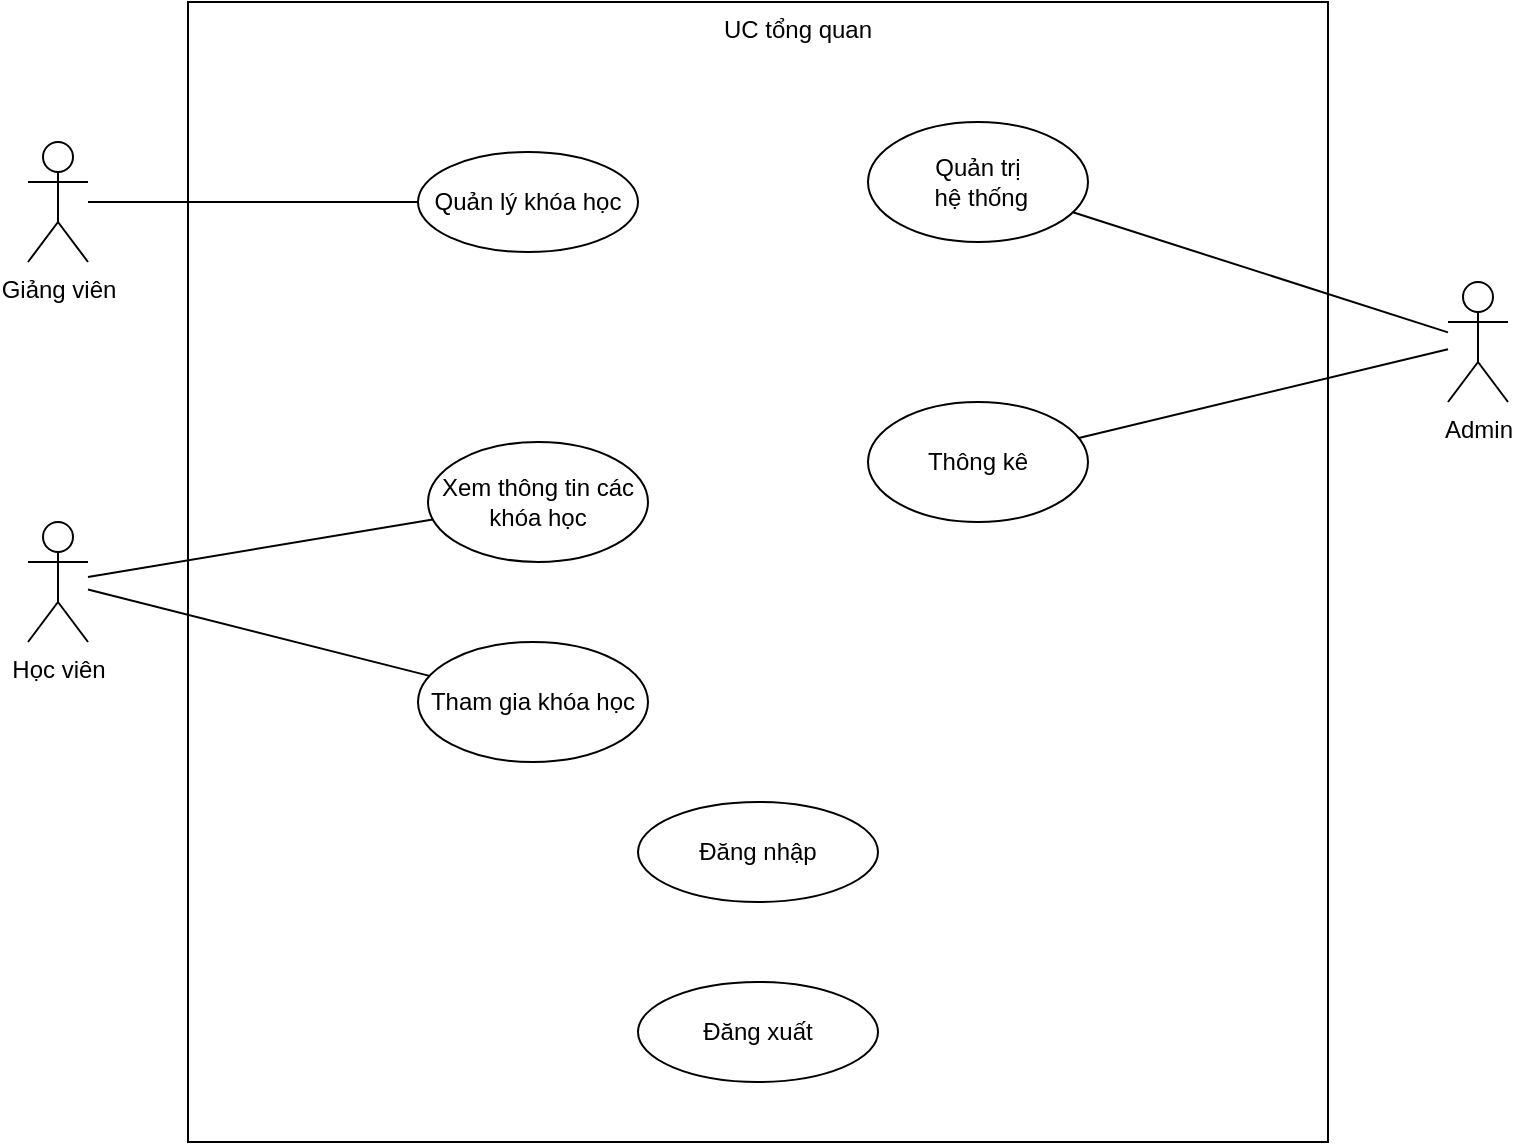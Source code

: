 <mxfile version="13.9.9" type="device"><diagram id="sp5Hyq3i7ROHbG4gY-UY" name="Page-1"><mxGraphModel dx="1024" dy="632" grid="1" gridSize="10" guides="1" tooltips="1" connect="1" arrows="1" fold="1" page="1" pageScale="1" pageWidth="850" pageHeight="1100" math="0" shadow="0"><root><mxCell id="0"/><mxCell id="1" parent="0"/><mxCell id="b53-RybXsoWPbg6eNZjY-1" value="&lt;blockquote style=&quot;margin: 0 0 0 40px ; border: none ; padding: 0px&quot;&gt;UC tổng quan&lt;/blockquote&gt;" style="whiteSpace=wrap;html=1;aspect=fixed;horizontal=1;verticalAlign=top;" parent="1" vertex="1"><mxGeometry x="210" y="70" width="570" height="570" as="geometry"/></mxCell><mxCell id="b53-RybXsoWPbg6eNZjY-2" value="Admin" style="shape=umlActor;verticalLabelPosition=bottom;verticalAlign=top;html=1;outlineConnect=0;" parent="1" vertex="1"><mxGeometry x="840" y="210" width="30" height="60" as="geometry"/></mxCell><mxCell id="b53-RybXsoWPbg6eNZjY-4" value="Giảng viên" style="shape=umlActor;verticalLabelPosition=bottom;verticalAlign=top;html=1;outlineConnect=0;" parent="1" vertex="1"><mxGeometry x="130" y="140" width="30" height="60" as="geometry"/></mxCell><mxCell id="b53-RybXsoWPbg6eNZjY-5" value="Học viên" style="shape=umlActor;verticalLabelPosition=bottom;verticalAlign=top;html=1;outlineConnect=0;" parent="1" vertex="1"><mxGeometry x="130" y="330" width="30" height="60" as="geometry"/></mxCell><mxCell id="b53-RybXsoWPbg6eNZjY-7" value="Đăng nhập" style="ellipse;whiteSpace=wrap;html=1;" parent="1" vertex="1"><mxGeometry x="435" y="470" width="120" height="50" as="geometry"/></mxCell><mxCell id="b53-RybXsoWPbg6eNZjY-8" value="Đăng xuất" style="ellipse;whiteSpace=wrap;html=1;" parent="1" vertex="1"><mxGeometry x="435" y="560" width="120" height="50" as="geometry"/></mxCell><mxCell id="b53-RybXsoWPbg6eNZjY-10" value="Xem thông tin các khóa học" style="ellipse;whiteSpace=wrap;html=1;" parent="1" vertex="1"><mxGeometry x="330" y="290" width="110" height="60" as="geometry"/></mxCell><mxCell id="b53-RybXsoWPbg6eNZjY-12" value="Quản lý khóa học" style="ellipse;whiteSpace=wrap;html=1;" parent="1" vertex="1"><mxGeometry x="325" y="145" width="110" height="50" as="geometry"/></mxCell><mxCell id="b53-RybXsoWPbg6eNZjY-19" value="Tham gia khóa học" style="ellipse;whiteSpace=wrap;html=1;" parent="1" vertex="1"><mxGeometry x="325" y="390" width="115" height="60" as="geometry"/></mxCell><mxCell id="b53-RybXsoWPbg6eNZjY-21" value="" style="endArrow=none;html=1;" parent="1" source="b53-RybXsoWPbg6eNZjY-4" target="b53-RybXsoWPbg6eNZjY-12" edge="1"><mxGeometry width="50" height="50" relative="1" as="geometry"><mxPoint x="110" y="259.31" as="sourcePoint"/><mxPoint x="200.165" y="225.11" as="targetPoint"/></mxGeometry></mxCell><mxCell id="b53-RybXsoWPbg6eNZjY-22" value="" style="endArrow=none;html=1;" parent="1" source="b53-RybXsoWPbg6eNZjY-5" target="b53-RybXsoWPbg6eNZjY-10" edge="1"><mxGeometry width="50" height="50" relative="1" as="geometry"><mxPoint x="110" y="276" as="sourcePoint"/><mxPoint x="216.024" y="353.751" as="targetPoint"/></mxGeometry></mxCell><mxCell id="b53-RybXsoWPbg6eNZjY-23" value="" style="endArrow=none;html=1;" parent="1" source="b53-RybXsoWPbg6eNZjY-5" target="b53-RybXsoWPbg6eNZjY-19" edge="1"><mxGeometry width="50" height="50" relative="1" as="geometry"><mxPoint x="100" y="510" as="sourcePoint"/><mxPoint x="226.024" y="363.751" as="targetPoint"/></mxGeometry></mxCell><mxCell id="b53-RybXsoWPbg6eNZjY-24" value="Quản trị&lt;span style=&quot;color: rgba(0 , 0 , 0 , 0) ; font-family: monospace ; font-size: 0px&quot;&gt;%3CmxGraphModel%3E%3Croot%3E%3CmxCell%20id%3D%220%22%2F%3E%3CmxCell%20id%3D%221%22%20parent%3D%220%22%2F%3E%3CmxCell%20id%3D%222%22%20value%3D%22%22%20style%3D%22endArrow%3Dnone%3Bhtml%3D1%3B%22%20edge%3D%221%22%20parent%3D%221%22%3E%3CmxGeometry%20width%3D%2250%22%20height%3D%2250%22%20relative%3D%221%22%20as%3D%22geometry%22%3E%3CmxPoint%20x%3D%22100%22%20y%3D%22266%22%20as%3D%22sourcePoint%22%2F%3E%3CmxPoint%20x%3D%22206.024%22%20y%3D%22343.751%22%20as%3D%22targetPoint%22%2F%3E%3C%2FmxGeometry%3E%3C%2FmxCell%3E%3C%2Froot%3E%3C%2FmxGraphModel%3E&lt;/span&gt;&lt;br&gt;&amp;nbsp;hệ thống" style="ellipse;whiteSpace=wrap;html=1;" parent="1" vertex="1"><mxGeometry x="550" y="130" width="110" height="60" as="geometry"/></mxCell><mxCell id="b53-RybXsoWPbg6eNZjY-25" value="Thông kê&lt;span style=&quot;color: rgba(0 , 0 , 0 , 0) ; font-family: monospace ; font-size: 0px&quot;&gt;%3CmxGraphModel%3E%3Croot%3E%3CmxCell%20id%3D%220%22%2F%3E%3CmxCell%20id%3D%221%22%20parent%3D%220%22%2F%3E%3CmxCell%20id%3D%222%22%20value%3D%22Qu%E1%BA%A3n%20tr%E1%BB%8B%26lt%3Bspan%20style%3D%26quot%3Bcolor%3A%20rgba(0%20%2C%200%20%2C%200%20%2C%200)%20%3B%20font-family%3A%20monospace%20%3B%20font-size%3A%200px%26quot%3B%26gt%3B%253CmxGraphModel%253E%253Croot%253E%253CmxCell%2520id%253D%25220%2522%252F%253E%253CmxCell%2520id%253D%25221%2522%2520parent%253D%25220%2522%252F%253E%253CmxCell%2520id%253D%25222%2522%2520value%253D%2522%2522%2520style%253D%2522endArrow%253Dnone%253Bhtml%253D1%253B%2522%2520edge%253D%25221%2522%2520parent%253D%25221%2522%253E%253CmxGeometry%2520width%253D%252250%2522%2520height%253D%252250%2522%2520relative%253D%25221%2522%2520as%253D%2522geometry%2522%253E%253CmxPoint%2520x%253D%2522100%2522%2520y%253D%2522266%2522%2520as%253D%2522sourcePoint%2522%252F%253E%253CmxPoint%2520x%253D%2522206.024%2522%2520y%253D%2522343.751%2522%2520as%253D%2522targetPoint%2522%252F%253E%253C%252FmxGeometry%253E%253C%252FmxCell%253E%253C%252Froot%253E%253C%252FmxGraphModel%253E%26lt%3B%2Fspan%26gt%3B%26lt%3Bbr%26gt%3B%26amp%3Bnbsp%3Bh%E1%BB%87%20th%E1%BB%91ng%22%20style%3D%22ellipse%3BwhiteSpace%3Dwrap%3Bhtml%3D1%3B%22%20vertex%3D%221%22%20parent%3D%221%22%3E%3CmxGeometry%20x%3D%22580%22%20y%3D%22300%22%20width%3D%22110%22%20height%3D%2260%22%20as%3D%22geometry%22%2F%3E%3C%2FmxCell%3E%3C%2Froot%3E%3C%2FmxGraphModel%3E&lt;/span&gt;" style="ellipse;whiteSpace=wrap;html=1;" parent="1" vertex="1"><mxGeometry x="550" y="270" width="110" height="60" as="geometry"/></mxCell><mxCell id="b53-RybXsoWPbg6eNZjY-27" value="" style="endArrow=none;html=1;" parent="1" source="b53-RybXsoWPbg6eNZjY-24" target="b53-RybXsoWPbg6eNZjY-2" edge="1"><mxGeometry width="50" height="50" relative="1" as="geometry"><mxPoint x="510" y="380" as="sourcePoint"/><mxPoint x="560" y="330" as="targetPoint"/></mxGeometry></mxCell><mxCell id="b53-RybXsoWPbg6eNZjY-28" value="" style="endArrow=none;html=1;" parent="1" source="b53-RybXsoWPbg6eNZjY-25" target="b53-RybXsoWPbg6eNZjY-2" edge="1"><mxGeometry width="50" height="50" relative="1" as="geometry"><mxPoint x="701.108" y="216.355" as="sourcePoint"/><mxPoint x="920" y="294.643" as="targetPoint"/></mxGeometry></mxCell></root></mxGraphModel></diagram></mxfile>